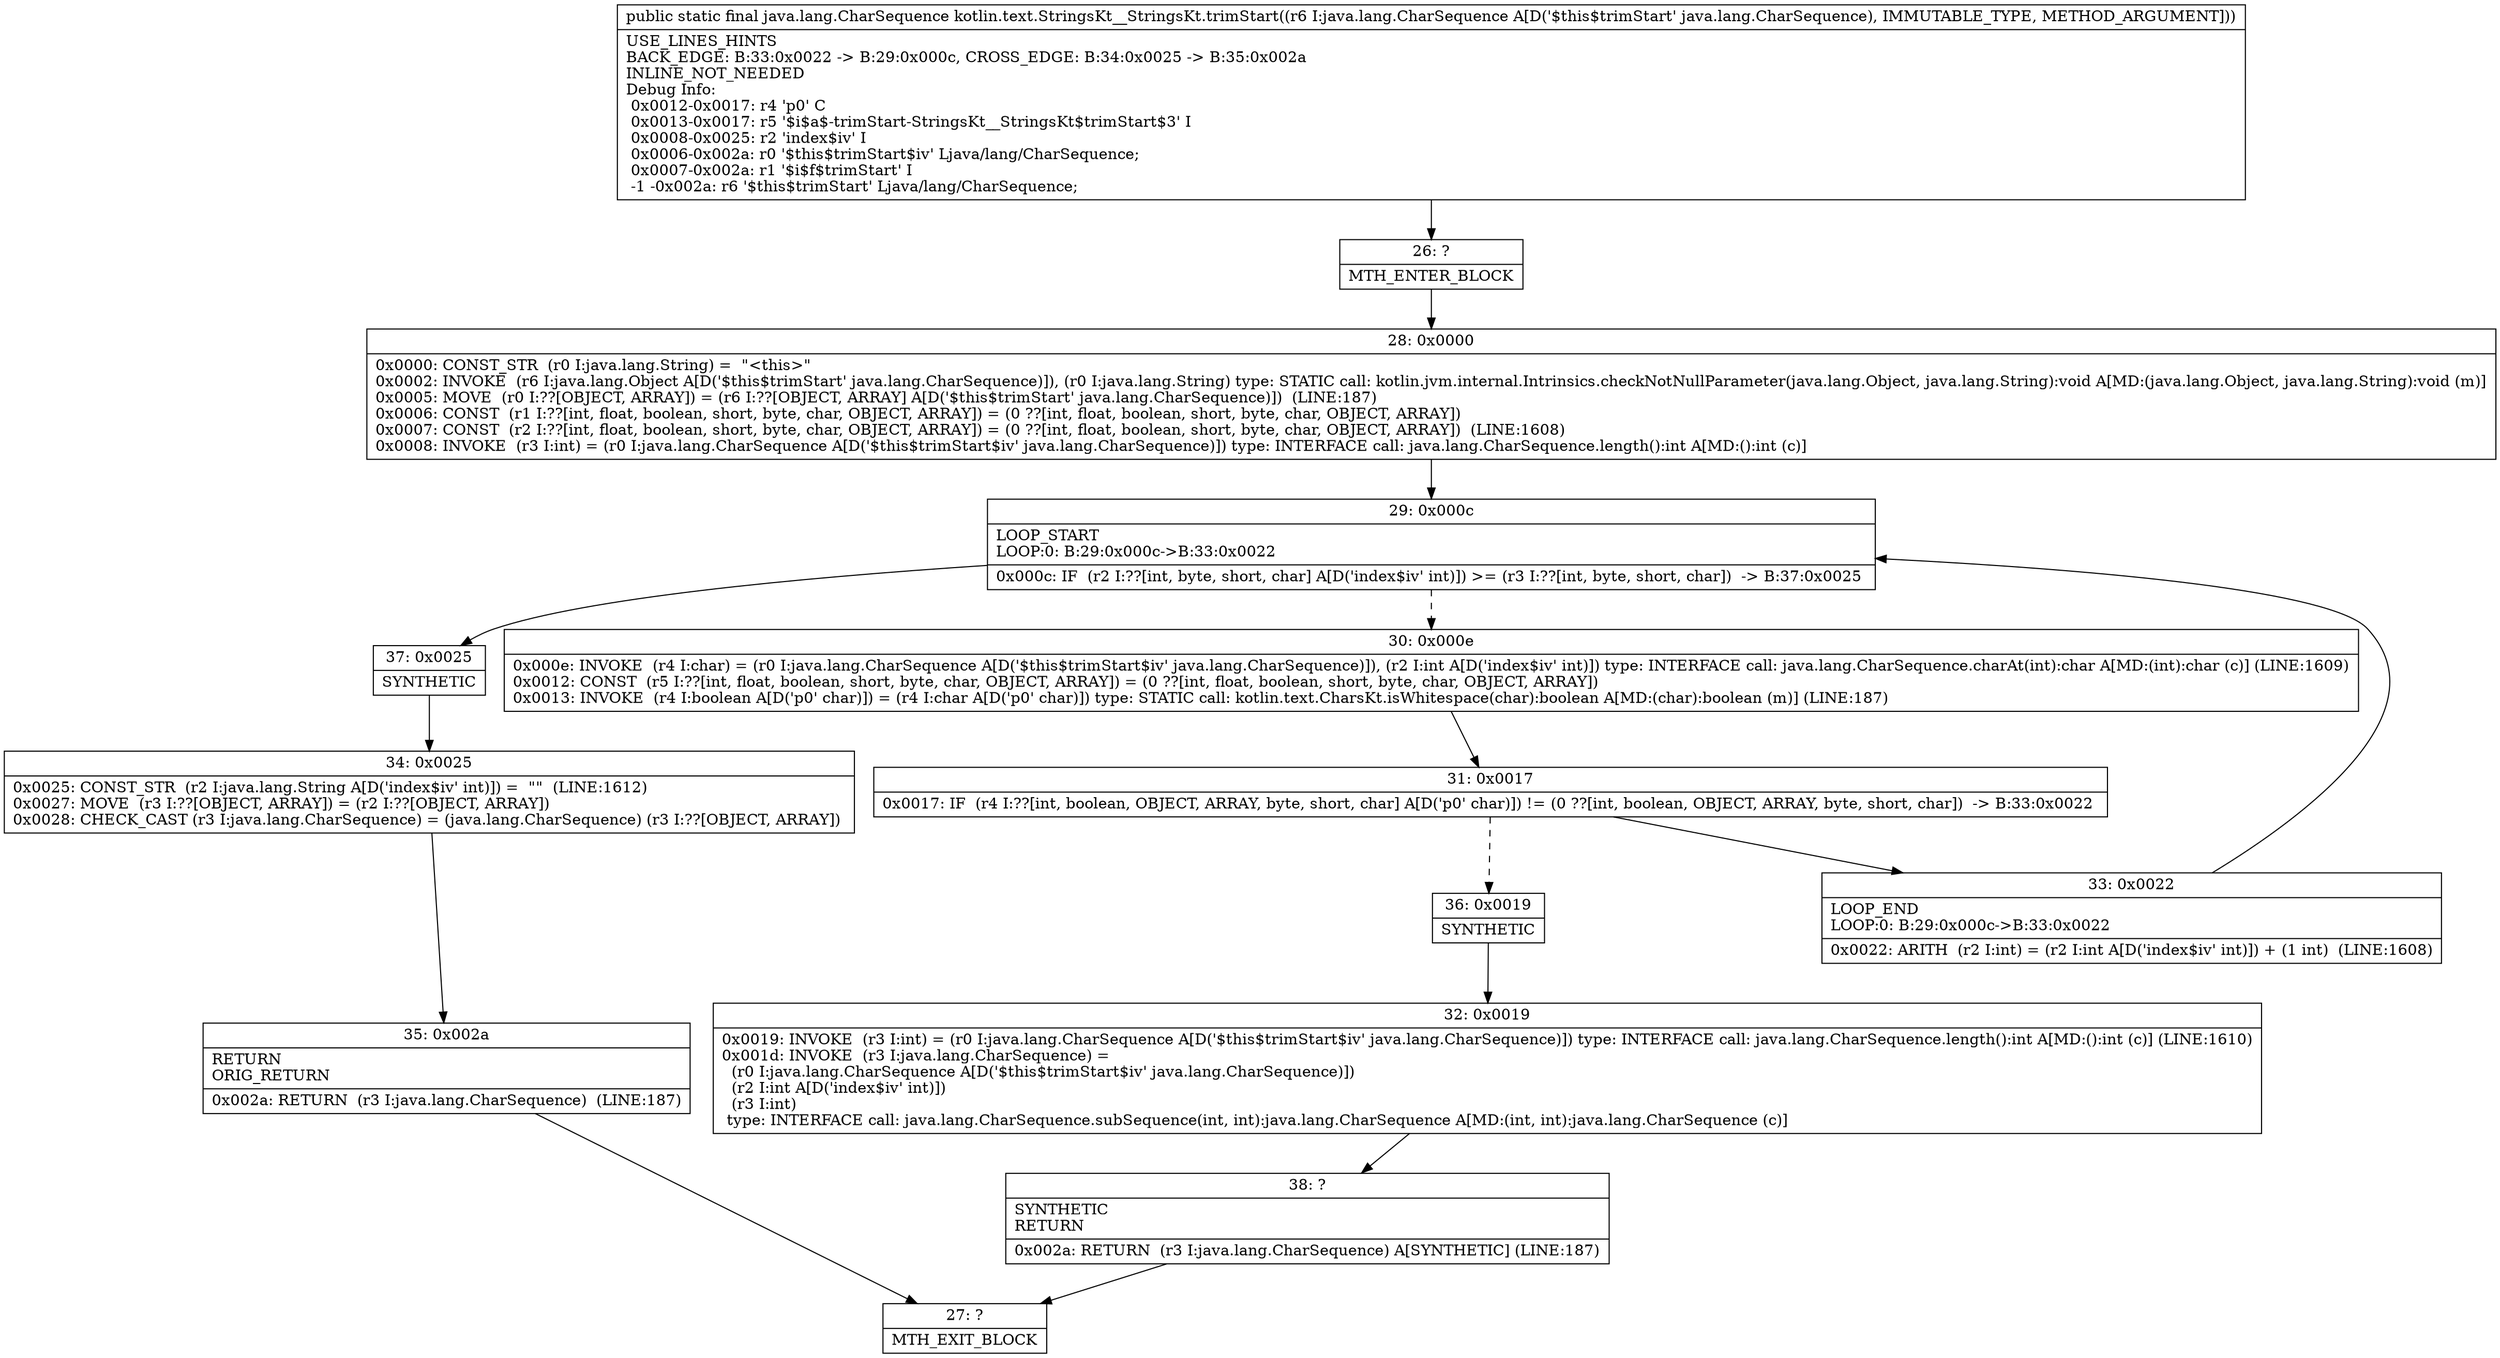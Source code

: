 digraph "CFG forkotlin.text.StringsKt__StringsKt.trimStart(Ljava\/lang\/CharSequence;)Ljava\/lang\/CharSequence;" {
Node_26 [shape=record,label="{26\:\ ?|MTH_ENTER_BLOCK\l}"];
Node_28 [shape=record,label="{28\:\ 0x0000|0x0000: CONST_STR  (r0 I:java.lang.String) =  \"\<this\>\" \l0x0002: INVOKE  (r6 I:java.lang.Object A[D('$this$trimStart' java.lang.CharSequence)]), (r0 I:java.lang.String) type: STATIC call: kotlin.jvm.internal.Intrinsics.checkNotNullParameter(java.lang.Object, java.lang.String):void A[MD:(java.lang.Object, java.lang.String):void (m)]\l0x0005: MOVE  (r0 I:??[OBJECT, ARRAY]) = (r6 I:??[OBJECT, ARRAY] A[D('$this$trimStart' java.lang.CharSequence)])  (LINE:187)\l0x0006: CONST  (r1 I:??[int, float, boolean, short, byte, char, OBJECT, ARRAY]) = (0 ??[int, float, boolean, short, byte, char, OBJECT, ARRAY]) \l0x0007: CONST  (r2 I:??[int, float, boolean, short, byte, char, OBJECT, ARRAY]) = (0 ??[int, float, boolean, short, byte, char, OBJECT, ARRAY])  (LINE:1608)\l0x0008: INVOKE  (r3 I:int) = (r0 I:java.lang.CharSequence A[D('$this$trimStart$iv' java.lang.CharSequence)]) type: INTERFACE call: java.lang.CharSequence.length():int A[MD:():int (c)]\l}"];
Node_29 [shape=record,label="{29\:\ 0x000c|LOOP_START\lLOOP:0: B:29:0x000c\-\>B:33:0x0022\l|0x000c: IF  (r2 I:??[int, byte, short, char] A[D('index$iv' int)]) \>= (r3 I:??[int, byte, short, char])  \-\> B:37:0x0025 \l}"];
Node_30 [shape=record,label="{30\:\ 0x000e|0x000e: INVOKE  (r4 I:char) = (r0 I:java.lang.CharSequence A[D('$this$trimStart$iv' java.lang.CharSequence)]), (r2 I:int A[D('index$iv' int)]) type: INTERFACE call: java.lang.CharSequence.charAt(int):char A[MD:(int):char (c)] (LINE:1609)\l0x0012: CONST  (r5 I:??[int, float, boolean, short, byte, char, OBJECT, ARRAY]) = (0 ??[int, float, boolean, short, byte, char, OBJECT, ARRAY]) \l0x0013: INVOKE  (r4 I:boolean A[D('p0' char)]) = (r4 I:char A[D('p0' char)]) type: STATIC call: kotlin.text.CharsKt.isWhitespace(char):boolean A[MD:(char):boolean (m)] (LINE:187)\l}"];
Node_31 [shape=record,label="{31\:\ 0x0017|0x0017: IF  (r4 I:??[int, boolean, OBJECT, ARRAY, byte, short, char] A[D('p0' char)]) != (0 ??[int, boolean, OBJECT, ARRAY, byte, short, char])  \-\> B:33:0x0022 \l}"];
Node_33 [shape=record,label="{33\:\ 0x0022|LOOP_END\lLOOP:0: B:29:0x000c\-\>B:33:0x0022\l|0x0022: ARITH  (r2 I:int) = (r2 I:int A[D('index$iv' int)]) + (1 int)  (LINE:1608)\l}"];
Node_36 [shape=record,label="{36\:\ 0x0019|SYNTHETIC\l}"];
Node_32 [shape=record,label="{32\:\ 0x0019|0x0019: INVOKE  (r3 I:int) = (r0 I:java.lang.CharSequence A[D('$this$trimStart$iv' java.lang.CharSequence)]) type: INTERFACE call: java.lang.CharSequence.length():int A[MD:():int (c)] (LINE:1610)\l0x001d: INVOKE  (r3 I:java.lang.CharSequence) = \l  (r0 I:java.lang.CharSequence A[D('$this$trimStart$iv' java.lang.CharSequence)])\l  (r2 I:int A[D('index$iv' int)])\l  (r3 I:int)\l type: INTERFACE call: java.lang.CharSequence.subSequence(int, int):java.lang.CharSequence A[MD:(int, int):java.lang.CharSequence (c)]\l}"];
Node_38 [shape=record,label="{38\:\ ?|SYNTHETIC\lRETURN\l|0x002a: RETURN  (r3 I:java.lang.CharSequence) A[SYNTHETIC] (LINE:187)\l}"];
Node_27 [shape=record,label="{27\:\ ?|MTH_EXIT_BLOCK\l}"];
Node_37 [shape=record,label="{37\:\ 0x0025|SYNTHETIC\l}"];
Node_34 [shape=record,label="{34\:\ 0x0025|0x0025: CONST_STR  (r2 I:java.lang.String A[D('index$iv' int)]) =  \"\"  (LINE:1612)\l0x0027: MOVE  (r3 I:??[OBJECT, ARRAY]) = (r2 I:??[OBJECT, ARRAY]) \l0x0028: CHECK_CAST (r3 I:java.lang.CharSequence) = (java.lang.CharSequence) (r3 I:??[OBJECT, ARRAY]) \l}"];
Node_35 [shape=record,label="{35\:\ 0x002a|RETURN\lORIG_RETURN\l|0x002a: RETURN  (r3 I:java.lang.CharSequence)  (LINE:187)\l}"];
MethodNode[shape=record,label="{public static final java.lang.CharSequence kotlin.text.StringsKt__StringsKt.trimStart((r6 I:java.lang.CharSequence A[D('$this$trimStart' java.lang.CharSequence), IMMUTABLE_TYPE, METHOD_ARGUMENT]))  | USE_LINES_HINTS\lBACK_EDGE: B:33:0x0022 \-\> B:29:0x000c, CROSS_EDGE: B:34:0x0025 \-\> B:35:0x002a\lINLINE_NOT_NEEDED\lDebug Info:\l  0x0012\-0x0017: r4 'p0' C\l  0x0013\-0x0017: r5 '$i$a$\-trimStart\-StringsKt__StringsKt$trimStart$3' I\l  0x0008\-0x0025: r2 'index$iv' I\l  0x0006\-0x002a: r0 '$this$trimStart$iv' Ljava\/lang\/CharSequence;\l  0x0007\-0x002a: r1 '$i$f$trimStart' I\l  \-1 \-0x002a: r6 '$this$trimStart' Ljava\/lang\/CharSequence;\l}"];
MethodNode -> Node_26;Node_26 -> Node_28;
Node_28 -> Node_29;
Node_29 -> Node_30[style=dashed];
Node_29 -> Node_37;
Node_30 -> Node_31;
Node_31 -> Node_33;
Node_31 -> Node_36[style=dashed];
Node_33 -> Node_29;
Node_36 -> Node_32;
Node_32 -> Node_38;
Node_38 -> Node_27;
Node_37 -> Node_34;
Node_34 -> Node_35;
Node_35 -> Node_27;
}

